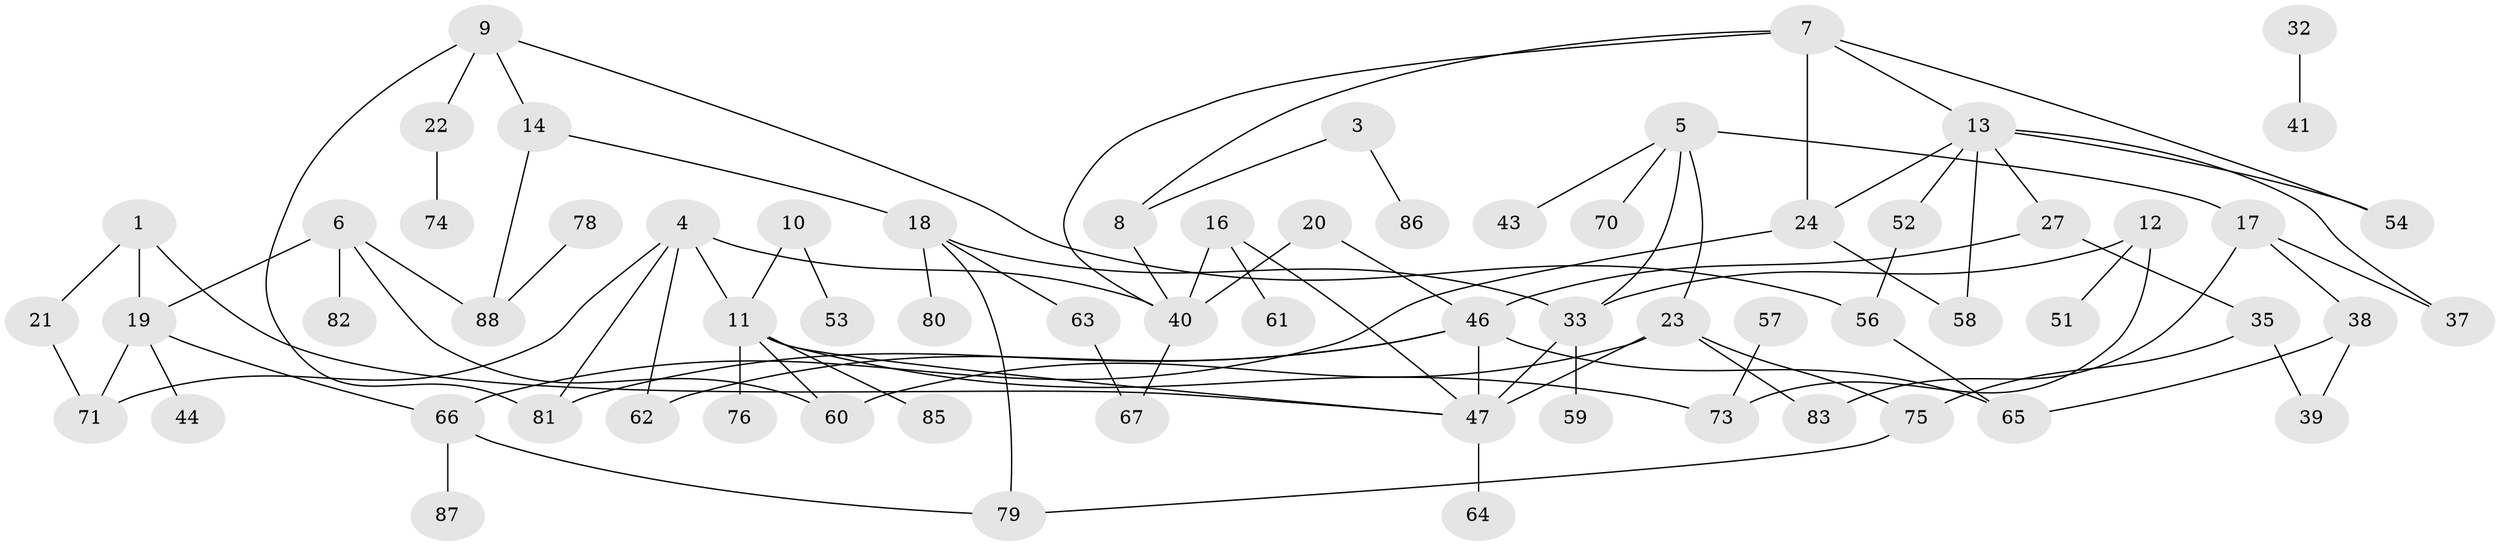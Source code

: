 // original degree distribution, {2: 0.2534246575342466, 0: 0.14383561643835616, 1: 0.22602739726027396, 4: 0.0958904109589041, 3: 0.2191780821917808, 5: 0.0410958904109589, 7: 0.00684931506849315, 6: 0.0136986301369863}
// Generated by graph-tools (version 1.1) at 2025/48/03/04/25 22:48:31]
// undirected, 67 vertices, 93 edges
graph export_dot {
  node [color=gray90,style=filled];
  1;
  3;
  4;
  5;
  6;
  7;
  8;
  9;
  10;
  11;
  12;
  13;
  14;
  16;
  17;
  18;
  19;
  20;
  21;
  22;
  23;
  24;
  27;
  32;
  33;
  35;
  37;
  38;
  39;
  40;
  41;
  43;
  44;
  46;
  47;
  51;
  52;
  53;
  54;
  56;
  57;
  58;
  59;
  60;
  61;
  62;
  63;
  64;
  65;
  66;
  67;
  70;
  71;
  73;
  74;
  75;
  76;
  78;
  79;
  80;
  81;
  82;
  83;
  85;
  86;
  87;
  88;
  1 -- 19 [weight=1.0];
  1 -- 21 [weight=1.0];
  1 -- 47 [weight=1.0];
  3 -- 8 [weight=1.0];
  3 -- 86 [weight=1.0];
  4 -- 11 [weight=1.0];
  4 -- 40 [weight=1.0];
  4 -- 62 [weight=1.0];
  4 -- 71 [weight=1.0];
  4 -- 81 [weight=1.0];
  5 -- 17 [weight=1.0];
  5 -- 23 [weight=1.0];
  5 -- 33 [weight=1.0];
  5 -- 43 [weight=1.0];
  5 -- 70 [weight=1.0];
  6 -- 19 [weight=1.0];
  6 -- 60 [weight=2.0];
  6 -- 82 [weight=1.0];
  6 -- 88 [weight=1.0];
  7 -- 8 [weight=1.0];
  7 -- 13 [weight=1.0];
  7 -- 24 [weight=1.0];
  7 -- 40 [weight=1.0];
  7 -- 54 [weight=1.0];
  8 -- 40 [weight=1.0];
  9 -- 14 [weight=1.0];
  9 -- 22 [weight=1.0];
  9 -- 56 [weight=1.0];
  9 -- 81 [weight=1.0];
  10 -- 11 [weight=1.0];
  10 -- 53 [weight=1.0];
  11 -- 47 [weight=1.0];
  11 -- 60 [weight=1.0];
  11 -- 73 [weight=1.0];
  11 -- 76 [weight=1.0];
  11 -- 85 [weight=1.0];
  12 -- 33 [weight=1.0];
  12 -- 51 [weight=1.0];
  12 -- 73 [weight=1.0];
  13 -- 24 [weight=1.0];
  13 -- 27 [weight=1.0];
  13 -- 37 [weight=1.0];
  13 -- 52 [weight=1.0];
  13 -- 54 [weight=1.0];
  13 -- 58 [weight=1.0];
  14 -- 18 [weight=1.0];
  14 -- 88 [weight=1.0];
  16 -- 40 [weight=1.0];
  16 -- 47 [weight=1.0];
  16 -- 61 [weight=1.0];
  17 -- 37 [weight=1.0];
  17 -- 38 [weight=1.0];
  17 -- 83 [weight=2.0];
  18 -- 33 [weight=1.0];
  18 -- 63 [weight=1.0];
  18 -- 79 [weight=1.0];
  18 -- 80 [weight=1.0];
  19 -- 44 [weight=1.0];
  19 -- 66 [weight=1.0];
  19 -- 71 [weight=1.0];
  20 -- 40 [weight=1.0];
  20 -- 46 [weight=1.0];
  21 -- 71 [weight=1.0];
  22 -- 74 [weight=1.0];
  23 -- 47 [weight=2.0];
  23 -- 60 [weight=1.0];
  23 -- 75 [weight=1.0];
  23 -- 83 [weight=1.0];
  24 -- 58 [weight=1.0];
  24 -- 66 [weight=1.0];
  27 -- 35 [weight=1.0];
  27 -- 46 [weight=1.0];
  32 -- 41 [weight=1.0];
  33 -- 47 [weight=1.0];
  33 -- 59 [weight=1.0];
  35 -- 39 [weight=1.0];
  35 -- 75 [weight=1.0];
  38 -- 39 [weight=1.0];
  38 -- 65 [weight=1.0];
  40 -- 67 [weight=1.0];
  46 -- 47 [weight=1.0];
  46 -- 62 [weight=1.0];
  46 -- 65 [weight=1.0];
  46 -- 81 [weight=1.0];
  47 -- 64 [weight=1.0];
  52 -- 56 [weight=1.0];
  56 -- 65 [weight=1.0];
  57 -- 73 [weight=1.0];
  63 -- 67 [weight=1.0];
  66 -- 79 [weight=1.0];
  66 -- 87 [weight=1.0];
  75 -- 79 [weight=1.0];
  78 -- 88 [weight=1.0];
}
